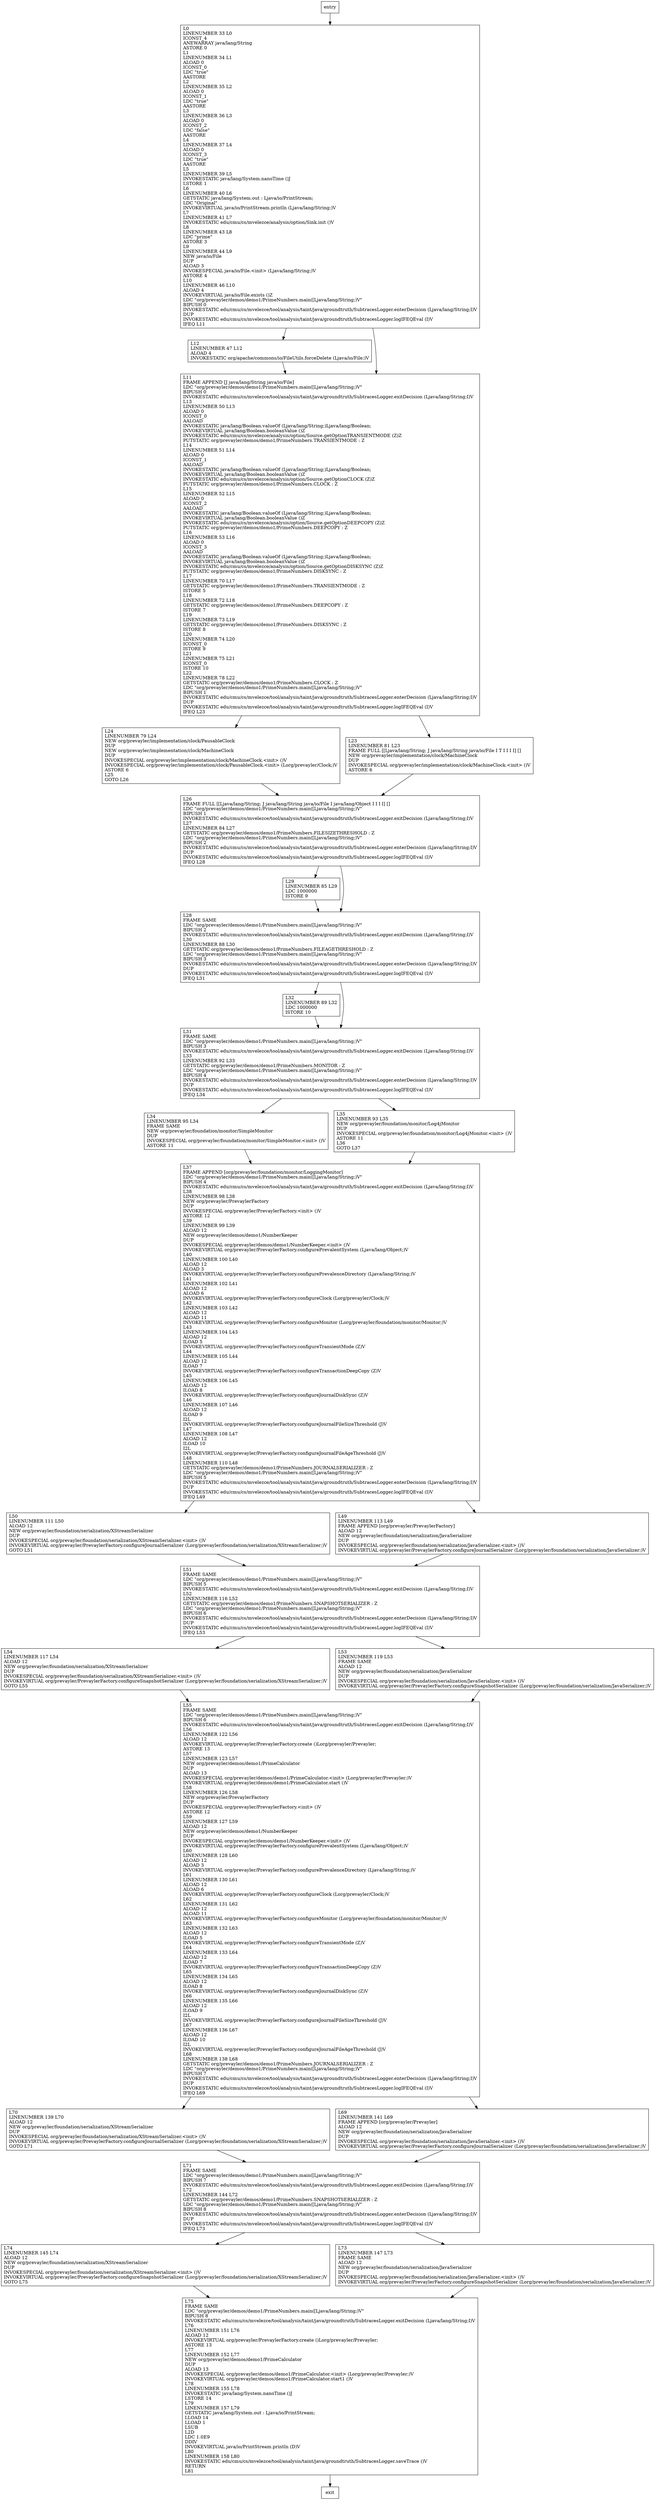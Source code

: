 digraph main {
node [shape=record];
1172943149 [label="L32\lLINENUMBER 89 L32\lLDC 1000000\lISTORE 10\l"];
1339858954 [label="L71\lFRAME SAME\lLDC \"org/prevayler/demos/demo1/PrimeNumbers.main([Ljava/lang/String;)V\"\lBIPUSH 7\lINVOKESTATIC edu/cmu/cs/mvelezce/tool/analysis/taint/java/groundtruth/SubtracesLogger.exitDecision (Ljava/lang/String;I)V\lL72\lLINENUMBER 144 L72\lGETSTATIC org/prevayler/demos/demo1/PrimeNumbers.SNAPSHOTSERIALIZER : Z\lLDC \"org/prevayler/demos/demo1/PrimeNumbers.main([Ljava/lang/String;)V\"\lBIPUSH 8\lINVOKESTATIC edu/cmu/cs/mvelezce/tool/analysis/taint/java/groundtruth/SubtracesLogger.enterDecision (Ljava/lang/String;I)V\lDUP\lINVOKESTATIC edu/cmu/cs/mvelezce/tool/analysis/taint/java/groundtruth/SubtracesLogger.logIFEQEval (I)V\lIFEQ L73\l"];
5934227 [label="L74\lLINENUMBER 145 L74\lALOAD 12\lNEW org/prevayler/foundation/serialization/XStreamSerializer\lDUP\lINVOKESPECIAL org/prevayler/foundation/serialization/XStreamSerializer.\<init\> ()V\lINVOKEVIRTUAL org/prevayler/PrevaylerFactory.configureSnapshotSerializer (Lorg/prevayler/foundation/serialization/XStreamSerializer;)V\lGOTO L75\l"];
1238568047 [label="L70\lLINENUMBER 139 L70\lALOAD 12\lNEW org/prevayler/foundation/serialization/XStreamSerializer\lDUP\lINVOKESPECIAL org/prevayler/foundation/serialization/XStreamSerializer.\<init\> ()V\lINVOKEVIRTUAL org/prevayler/PrevaylerFactory.configureJournalSerializer (Lorg/prevayler/foundation/serialization/XStreamSerializer;)V\lGOTO L71\l"];
760604710 [label="L34\lLINENUMBER 95 L34\lFRAME SAME\lNEW org/prevayler/foundation/monitor/SimpleMonitor\lDUP\lINVOKESPECIAL org/prevayler/foundation/monitor/SimpleMonitor.\<init\> ()V\lASTORE 11\l"];
1173837542 [label="L50\lLINENUMBER 111 L50\lALOAD 12\lNEW org/prevayler/foundation/serialization/XStreamSerializer\lDUP\lINVOKESPECIAL org/prevayler/foundation/serialization/XStreamSerializer.\<init\> ()V\lINVOKEVIRTUAL org/prevayler/PrevaylerFactory.configureJournalSerializer (Lorg/prevayler/foundation/serialization/XStreamSerializer;)V\lGOTO L51\l"];
1036606347 [label="L35\lLINENUMBER 93 L35\lNEW org/prevayler/foundation/monitor/Log4jMonitor\lDUP\lINVOKESPECIAL org/prevayler/foundation/monitor/Log4jMonitor.\<init\> ()V\lASTORE 11\lL36\lGOTO L37\l"];
848644304 [label="L49\lLINENUMBER 113 L49\lFRAME APPEND [org/prevayler/PrevaylerFactory]\lALOAD 12\lNEW org/prevayler/foundation/serialization/JavaSerializer\lDUP\lINVOKESPECIAL org/prevayler/foundation/serialization/JavaSerializer.\<init\> ()V\lINVOKEVIRTUAL org/prevayler/PrevaylerFactory.configureJournalSerializer (Lorg/prevayler/foundation/serialization/JavaSerializer;)V\l"];
2051889196 [label="L29\lLINENUMBER 85 L29\lLDC 1000000\lISTORE 9\l"];
2099541600 [label="L54\lLINENUMBER 117 L54\lALOAD 12\lNEW org/prevayler/foundation/serialization/XStreamSerializer\lDUP\lINVOKESPECIAL org/prevayler/foundation/serialization/XStreamSerializer.\<init\> ()V\lINVOKEVIRTUAL org/prevayler/PrevaylerFactory.configureSnapshotSerializer (Lorg/prevayler/foundation/serialization/XStreamSerializer;)V\lGOTO L55\l"];
902406705 [label="L28\lFRAME SAME\lLDC \"org/prevayler/demos/demo1/PrimeNumbers.main([Ljava/lang/String;)V\"\lBIPUSH 2\lINVOKESTATIC edu/cmu/cs/mvelezce/tool/analysis/taint/java/groundtruth/SubtracesLogger.exitDecision (Ljava/lang/String;I)V\lL30\lLINENUMBER 88 L30\lGETSTATIC org/prevayler/demos/demo1/PrimeNumbers.FILEAGETHRESHOLD : Z\lLDC \"org/prevayler/demos/demo1/PrimeNumbers.main([Ljava/lang/String;)V\"\lBIPUSH 3\lINVOKESTATIC edu/cmu/cs/mvelezce/tool/analysis/taint/java/groundtruth/SubtracesLogger.enterDecision (Ljava/lang/String;I)V\lDUP\lINVOKESTATIC edu/cmu/cs/mvelezce/tool/analysis/taint/java/groundtruth/SubtracesLogger.logIFEQEval (I)V\lIFEQ L31\l"];
1445384588 [label="L31\lFRAME SAME\lLDC \"org/prevayler/demos/demo1/PrimeNumbers.main([Ljava/lang/String;)V\"\lBIPUSH 3\lINVOKESTATIC edu/cmu/cs/mvelezce/tool/analysis/taint/java/groundtruth/SubtracesLogger.exitDecision (Ljava/lang/String;I)V\lL33\lLINENUMBER 92 L33\lGETSTATIC org/prevayler/demos/demo1/PrimeNumbers.MONITOR : Z\lLDC \"org/prevayler/demos/demo1/PrimeNumbers.main([Ljava/lang/String;)V\"\lBIPUSH 4\lINVOKESTATIC edu/cmu/cs/mvelezce/tool/analysis/taint/java/groundtruth/SubtracesLogger.enterDecision (Ljava/lang/String;I)V\lDUP\lINVOKESTATIC edu/cmu/cs/mvelezce/tool/analysis/taint/java/groundtruth/SubtracesLogger.logIFEQEval (I)V\lIFEQ L34\l"];
43729075 [label="L53\lLINENUMBER 119 L53\lFRAME SAME\lALOAD 12\lNEW org/prevayler/foundation/serialization/JavaSerializer\lDUP\lINVOKESPECIAL org/prevayler/foundation/serialization/JavaSerializer.\<init\> ()V\lINVOKEVIRTUAL org/prevayler/PrevaylerFactory.configureSnapshotSerializer (Lorg/prevayler/foundation/serialization/JavaSerializer;)V\l"];
1701798620 [label="L55\lFRAME SAME\lLDC \"org/prevayler/demos/demo1/PrimeNumbers.main([Ljava/lang/String;)V\"\lBIPUSH 6\lINVOKESTATIC edu/cmu/cs/mvelezce/tool/analysis/taint/java/groundtruth/SubtracesLogger.exitDecision (Ljava/lang/String;I)V\lL56\lLINENUMBER 122 L56\lALOAD 12\lINVOKEVIRTUAL org/prevayler/PrevaylerFactory.create ()Lorg/prevayler/Prevayler;\lASTORE 13\lL57\lLINENUMBER 123 L57\lNEW org/prevayler/demos/demo1/PrimeCalculator\lDUP\lALOAD 13\lINVOKESPECIAL org/prevayler/demos/demo1/PrimeCalculator.\<init\> (Lorg/prevayler/Prevayler;)V\lINVOKEVIRTUAL org/prevayler/demos/demo1/PrimeCalculator.start ()V\lL58\lLINENUMBER 126 L58\lNEW org/prevayler/PrevaylerFactory\lDUP\lINVOKESPECIAL org/prevayler/PrevaylerFactory.\<init\> ()V\lASTORE 12\lL59\lLINENUMBER 127 L59\lALOAD 12\lNEW org/prevayler/demos/demo1/NumberKeeper\lDUP\lINVOKESPECIAL org/prevayler/demos/demo1/NumberKeeper.\<init\> ()V\lINVOKEVIRTUAL org/prevayler/PrevaylerFactory.configurePrevalentSystem (Ljava/lang/Object;)V\lL60\lLINENUMBER 128 L60\lALOAD 12\lALOAD 3\lINVOKEVIRTUAL org/prevayler/PrevaylerFactory.configurePrevalenceDirectory (Ljava/lang/String;)V\lL61\lLINENUMBER 130 L61\lALOAD 12\lALOAD 6\lINVOKEVIRTUAL org/prevayler/PrevaylerFactory.configureClock (Lorg/prevayler/Clock;)V\lL62\lLINENUMBER 131 L62\lALOAD 12\lALOAD 11\lINVOKEVIRTUAL org/prevayler/PrevaylerFactory.configureMonitor (Lorg/prevayler/foundation/monitor/Monitor;)V\lL63\lLINENUMBER 132 L63\lALOAD 12\lILOAD 5\lINVOKEVIRTUAL org/prevayler/PrevaylerFactory.configureTransientMode (Z)V\lL64\lLINENUMBER 133 L64\lALOAD 12\lILOAD 7\lINVOKEVIRTUAL org/prevayler/PrevaylerFactory.configureTransactionDeepCopy (Z)V\lL65\lLINENUMBER 134 L65\lALOAD 12\lILOAD 8\lINVOKEVIRTUAL org/prevayler/PrevaylerFactory.configureJournalDiskSync (Z)V\lL66\lLINENUMBER 135 L66\lALOAD 12\lILOAD 9\lI2L\lINVOKEVIRTUAL org/prevayler/PrevaylerFactory.configureJournalFileSizeThreshold (J)V\lL67\lLINENUMBER 136 L67\lALOAD 12\lILOAD 10\lI2L\lINVOKEVIRTUAL org/prevayler/PrevaylerFactory.configureJournalFileAgeThreshold (J)V\lL68\lLINENUMBER 138 L68\lGETSTATIC org/prevayler/demos/demo1/PrimeNumbers.JOURNALSERIALIZER : Z\lLDC \"org/prevayler/demos/demo1/PrimeNumbers.main([Ljava/lang/String;)V\"\lBIPUSH 7\lINVOKESTATIC edu/cmu/cs/mvelezce/tool/analysis/taint/java/groundtruth/SubtracesLogger.enterDecision (Ljava/lang/String;I)V\lDUP\lINVOKESTATIC edu/cmu/cs/mvelezce/tool/analysis/taint/java/groundtruth/SubtracesLogger.logIFEQEval (I)V\lIFEQ L69\l"];
1917555614 [label="L0\lLINENUMBER 33 L0\lICONST_4\lANEWARRAY java/lang/String\lASTORE 0\lL1\lLINENUMBER 34 L1\lALOAD 0\lICONST_0\lLDC \"true\"\lAASTORE\lL2\lLINENUMBER 35 L2\lALOAD 0\lICONST_1\lLDC \"true\"\lAASTORE\lL3\lLINENUMBER 36 L3\lALOAD 0\lICONST_2\lLDC \"false\"\lAASTORE\lL4\lLINENUMBER 37 L4\lALOAD 0\lICONST_3\lLDC \"true\"\lAASTORE\lL5\lLINENUMBER 39 L5\lINVOKESTATIC java/lang/System.nanoTime ()J\lLSTORE 1\lL6\lLINENUMBER 40 L6\lGETSTATIC java/lang/System.out : Ljava/io/PrintStream;\lLDC \"Original\"\lINVOKEVIRTUAL java/io/PrintStream.println (Ljava/lang/String;)V\lL7\lLINENUMBER 41 L7\lINVOKESTATIC edu/cmu/cs/mvelezce/analysis/option/Sink.init ()V\lL8\lLINENUMBER 43 L8\lLDC \"prime\"\lASTORE 3\lL9\lLINENUMBER 44 L9\lNEW java/io/File\lDUP\lALOAD 3\lINVOKESPECIAL java/io/File.\<init\> (Ljava/lang/String;)V\lASTORE 4\lL10\lLINENUMBER 46 L10\lALOAD 4\lINVOKEVIRTUAL java/io/File.exists ()Z\lLDC \"org/prevayler/demos/demo1/PrimeNumbers.main([Ljava/lang/String;)V\"\lBIPUSH 0\lINVOKESTATIC edu/cmu/cs/mvelezce/tool/analysis/taint/java/groundtruth/SubtracesLogger.enterDecision (Ljava/lang/String;I)V\lDUP\lINVOKESTATIC edu/cmu/cs/mvelezce/tool/analysis/taint/java/groundtruth/SubtracesLogger.logIFEQEval (I)V\lIFEQ L11\l"];
2146540595 [label="L12\lLINENUMBER 47 L12\lALOAD 4\lINVOKESTATIC org/apache/commons/io/FileUtils.forceDelete (Ljava/io/File;)V\l"];
1387511555 [label="L24\lLINENUMBER 79 L24\lNEW org/prevayler/implementation/clock/PausableClock\lDUP\lNEW org/prevayler/implementation/clock/MachineClock\lDUP\lINVOKESPECIAL org/prevayler/implementation/clock/MachineClock.\<init\> ()V\lINVOKESPECIAL org/prevayler/implementation/clock/PausableClock.\<init\> (Lorg/prevayler/Clock;)V\lASTORE 6\lL25\lGOTO L26\l"];
805536380 [label="L51\lFRAME SAME\lLDC \"org/prevayler/demos/demo1/PrimeNumbers.main([Ljava/lang/String;)V\"\lBIPUSH 5\lINVOKESTATIC edu/cmu/cs/mvelezce/tool/analysis/taint/java/groundtruth/SubtracesLogger.exitDecision (Ljava/lang/String;I)V\lL52\lLINENUMBER 116 L52\lGETSTATIC org/prevayler/demos/demo1/PrimeNumbers.SNAPSHOTSERIALIZER : Z\lLDC \"org/prevayler/demos/demo1/PrimeNumbers.main([Ljava/lang/String;)V\"\lBIPUSH 6\lINVOKESTATIC edu/cmu/cs/mvelezce/tool/analysis/taint/java/groundtruth/SubtracesLogger.enterDecision (Ljava/lang/String;I)V\lDUP\lINVOKESTATIC edu/cmu/cs/mvelezce/tool/analysis/taint/java/groundtruth/SubtracesLogger.logIFEQEval (I)V\lIFEQ L53\l"];
286606142 [label="L69\lLINENUMBER 141 L69\lFRAME APPEND [org/prevayler/Prevayler]\lALOAD 12\lNEW org/prevayler/foundation/serialization/JavaSerializer\lDUP\lINVOKESPECIAL org/prevayler/foundation/serialization/JavaSerializer.\<init\> ()V\lINVOKEVIRTUAL org/prevayler/PrevaylerFactory.configureJournalSerializer (Lorg/prevayler/foundation/serialization/JavaSerializer;)V\l"];
2093613480 [label="L23\lLINENUMBER 81 L23\lFRAME FULL [[Ljava/lang/String; J java/lang/String java/io/File I T I I I I] []\lNEW org/prevayler/implementation/clock/MachineClock\lDUP\lINVOKESPECIAL org/prevayler/implementation/clock/MachineClock.\<init\> ()V\lASTORE 6\l"];
1177206467 [label="L26\lFRAME FULL [[Ljava/lang/String; J java/lang/String java/io/File I java/lang/Object I I I I] []\lLDC \"org/prevayler/demos/demo1/PrimeNumbers.main([Ljava/lang/String;)V\"\lBIPUSH 1\lINVOKESTATIC edu/cmu/cs/mvelezce/tool/analysis/taint/java/groundtruth/SubtracesLogger.exitDecision (Ljava/lang/String;I)V\lL27\lLINENUMBER 84 L27\lGETSTATIC org/prevayler/demos/demo1/PrimeNumbers.FILESIZETHRESHOLD : Z\lLDC \"org/prevayler/demos/demo1/PrimeNumbers.main([Ljava/lang/String;)V\"\lBIPUSH 2\lINVOKESTATIC edu/cmu/cs/mvelezce/tool/analysis/taint/java/groundtruth/SubtracesLogger.enterDecision (Ljava/lang/String;I)V\lDUP\lINVOKESTATIC edu/cmu/cs/mvelezce/tool/analysis/taint/java/groundtruth/SubtracesLogger.logIFEQEval (I)V\lIFEQ L28\l"];
1362842287 [label="L73\lLINENUMBER 147 L73\lFRAME SAME\lALOAD 12\lNEW org/prevayler/foundation/serialization/JavaSerializer\lDUP\lINVOKESPECIAL org/prevayler/foundation/serialization/JavaSerializer.\<init\> ()V\lINVOKEVIRTUAL org/prevayler/PrevaylerFactory.configureSnapshotSerializer (Lorg/prevayler/foundation/serialization/JavaSerializer;)V\l"];
1871362568 [label="L11\lFRAME APPEND [J java/lang/String java/io/File]\lLDC \"org/prevayler/demos/demo1/PrimeNumbers.main([Ljava/lang/String;)V\"\lBIPUSH 0\lINVOKESTATIC edu/cmu/cs/mvelezce/tool/analysis/taint/java/groundtruth/SubtracesLogger.exitDecision (Ljava/lang/String;I)V\lL13\lLINENUMBER 50 L13\lALOAD 0\lICONST_0\lAALOAD\lINVOKESTATIC java/lang/Boolean.valueOf (Ljava/lang/String;)Ljava/lang/Boolean;\lINVOKEVIRTUAL java/lang/Boolean.booleanValue ()Z\lINVOKESTATIC edu/cmu/cs/mvelezce/analysis/option/Source.getOptionTRANSIENTMODE (Z)Z\lPUTSTATIC org/prevayler/demos/demo1/PrimeNumbers.TRANSIENTMODE : Z\lL14\lLINENUMBER 51 L14\lALOAD 0\lICONST_1\lAALOAD\lINVOKESTATIC java/lang/Boolean.valueOf (Ljava/lang/String;)Ljava/lang/Boolean;\lINVOKEVIRTUAL java/lang/Boolean.booleanValue ()Z\lINVOKESTATIC edu/cmu/cs/mvelezce/analysis/option/Source.getOptionCLOCK (Z)Z\lPUTSTATIC org/prevayler/demos/demo1/PrimeNumbers.CLOCK : Z\lL15\lLINENUMBER 52 L15\lALOAD 0\lICONST_2\lAALOAD\lINVOKESTATIC java/lang/Boolean.valueOf (Ljava/lang/String;)Ljava/lang/Boolean;\lINVOKEVIRTUAL java/lang/Boolean.booleanValue ()Z\lINVOKESTATIC edu/cmu/cs/mvelezce/analysis/option/Source.getOptionDEEPCOPY (Z)Z\lPUTSTATIC org/prevayler/demos/demo1/PrimeNumbers.DEEPCOPY : Z\lL16\lLINENUMBER 53 L16\lALOAD 0\lICONST_3\lAALOAD\lINVOKESTATIC java/lang/Boolean.valueOf (Ljava/lang/String;)Ljava/lang/Boolean;\lINVOKEVIRTUAL java/lang/Boolean.booleanValue ()Z\lINVOKESTATIC edu/cmu/cs/mvelezce/analysis/option/Source.getOptionDISKSYNC (Z)Z\lPUTSTATIC org/prevayler/demos/demo1/PrimeNumbers.DISKSYNC : Z\lL17\lLINENUMBER 70 L17\lGETSTATIC org/prevayler/demos/demo1/PrimeNumbers.TRANSIENTMODE : Z\lISTORE 5\lL18\lLINENUMBER 72 L18\lGETSTATIC org/prevayler/demos/demo1/PrimeNumbers.DEEPCOPY : Z\lISTORE 7\lL19\lLINENUMBER 73 L19\lGETSTATIC org/prevayler/demos/demo1/PrimeNumbers.DISKSYNC : Z\lISTORE 8\lL20\lLINENUMBER 74 L20\lICONST_0\lISTORE 9\lL21\lLINENUMBER 75 L21\lICONST_0\lISTORE 10\lL22\lLINENUMBER 78 L22\lGETSTATIC org/prevayler/demos/demo1/PrimeNumbers.CLOCK : Z\lLDC \"org/prevayler/demos/demo1/PrimeNumbers.main([Ljava/lang/String;)V\"\lBIPUSH 1\lINVOKESTATIC edu/cmu/cs/mvelezce/tool/analysis/taint/java/groundtruth/SubtracesLogger.enterDecision (Ljava/lang/String;I)V\lDUP\lINVOKESTATIC edu/cmu/cs/mvelezce/tool/analysis/taint/java/groundtruth/SubtracesLogger.logIFEQEval (I)V\lIFEQ L23\l"];
1005400853 [label="L75\lFRAME SAME\lLDC \"org/prevayler/demos/demo1/PrimeNumbers.main([Ljava/lang/String;)V\"\lBIPUSH 8\lINVOKESTATIC edu/cmu/cs/mvelezce/tool/analysis/taint/java/groundtruth/SubtracesLogger.exitDecision (Ljava/lang/String;I)V\lL76\lLINENUMBER 151 L76\lALOAD 12\lINVOKEVIRTUAL org/prevayler/PrevaylerFactory.create ()Lorg/prevayler/Prevayler;\lASTORE 13\lL77\lLINENUMBER 152 L77\lNEW org/prevayler/demos/demo1/PrimeCalculator\lDUP\lALOAD 13\lINVOKESPECIAL org/prevayler/demos/demo1/PrimeCalculator.\<init\> (Lorg/prevayler/Prevayler;)V\lINVOKEVIRTUAL org/prevayler/demos/demo1/PrimeCalculator.start1 ()V\lL78\lLINENUMBER 155 L78\lINVOKESTATIC java/lang/System.nanoTime ()J\lLSTORE 14\lL79\lLINENUMBER 157 L79\lGETSTATIC java/lang/System.out : Ljava/io/PrintStream;\lLLOAD 14\lLLOAD 1\lLSUB\lL2D\lLDC 1.0E9\lDDIV\lINVOKEVIRTUAL java/io/PrintStream.println (D)V\lL80\lLINENUMBER 158 L80\lINVOKESTATIC edu/cmu/cs/mvelezce/tool/analysis/taint/java/groundtruth/SubtracesLogger.saveTrace ()V\lRETURN\lL81\l"];
1293940401 [label="L37\lFRAME APPEND [org/prevayler/foundation/monitor/LoggingMonitor]\lLDC \"org/prevayler/demos/demo1/PrimeNumbers.main([Ljava/lang/String;)V\"\lBIPUSH 4\lINVOKESTATIC edu/cmu/cs/mvelezce/tool/analysis/taint/java/groundtruth/SubtracesLogger.exitDecision (Ljava/lang/String;I)V\lL38\lLINENUMBER 98 L38\lNEW org/prevayler/PrevaylerFactory\lDUP\lINVOKESPECIAL org/prevayler/PrevaylerFactory.\<init\> ()V\lASTORE 12\lL39\lLINENUMBER 99 L39\lALOAD 12\lNEW org/prevayler/demos/demo1/NumberKeeper\lDUP\lINVOKESPECIAL org/prevayler/demos/demo1/NumberKeeper.\<init\> ()V\lINVOKEVIRTUAL org/prevayler/PrevaylerFactory.configurePrevalentSystem (Ljava/lang/Object;)V\lL40\lLINENUMBER 100 L40\lALOAD 12\lALOAD 3\lINVOKEVIRTUAL org/prevayler/PrevaylerFactory.configurePrevalenceDirectory (Ljava/lang/String;)V\lL41\lLINENUMBER 102 L41\lALOAD 12\lALOAD 6\lINVOKEVIRTUAL org/prevayler/PrevaylerFactory.configureClock (Lorg/prevayler/Clock;)V\lL42\lLINENUMBER 103 L42\lALOAD 12\lALOAD 11\lINVOKEVIRTUAL org/prevayler/PrevaylerFactory.configureMonitor (Lorg/prevayler/foundation/monitor/Monitor;)V\lL43\lLINENUMBER 104 L43\lALOAD 12\lILOAD 5\lINVOKEVIRTUAL org/prevayler/PrevaylerFactory.configureTransientMode (Z)V\lL44\lLINENUMBER 105 L44\lALOAD 12\lILOAD 7\lINVOKEVIRTUAL org/prevayler/PrevaylerFactory.configureTransactionDeepCopy (Z)V\lL45\lLINENUMBER 106 L45\lALOAD 12\lILOAD 8\lINVOKEVIRTUAL org/prevayler/PrevaylerFactory.configureJournalDiskSync (Z)V\lL46\lLINENUMBER 107 L46\lALOAD 12\lILOAD 9\lI2L\lINVOKEVIRTUAL org/prevayler/PrevaylerFactory.configureJournalFileSizeThreshold (J)V\lL47\lLINENUMBER 108 L47\lALOAD 12\lILOAD 10\lI2L\lINVOKEVIRTUAL org/prevayler/PrevaylerFactory.configureJournalFileAgeThreshold (J)V\lL48\lLINENUMBER 110 L48\lGETSTATIC org/prevayler/demos/demo1/PrimeNumbers.JOURNALSERIALIZER : Z\lLDC \"org/prevayler/demos/demo1/PrimeNumbers.main([Ljava/lang/String;)V\"\lBIPUSH 5\lINVOKESTATIC edu/cmu/cs/mvelezce/tool/analysis/taint/java/groundtruth/SubtracesLogger.enterDecision (Ljava/lang/String;I)V\lDUP\lINVOKESTATIC edu/cmu/cs/mvelezce/tool/analysis/taint/java/groundtruth/SubtracesLogger.logIFEQEval (I)V\lIFEQ L49\l"];
entry;
exit;
1172943149 -> 1445384588;
1339858954 -> 1362842287;
1339858954 -> 5934227;
5934227 -> 1005400853;
1238568047 -> 1339858954;
760604710 -> 1293940401;
1173837542 -> 805536380;
1036606347 -> 1293940401;
848644304 -> 805536380;
2051889196 -> 902406705;
2099541600 -> 1701798620;
902406705 -> 1172943149;
902406705 -> 1445384588;
1445384588 -> 760604710;
1445384588 -> 1036606347;
43729075 -> 1701798620;
1701798620 -> 286606142;
1701798620 -> 1238568047;
1917555614 -> 2146540595;
1917555614 -> 1871362568;
2146540595 -> 1871362568;
1387511555 -> 1177206467;
805536380 -> 2099541600;
805536380 -> 43729075;
286606142 -> 1339858954;
entry -> 1917555614;
2093613480 -> 1177206467;
1177206467 -> 2051889196;
1177206467 -> 902406705;
1362842287 -> 1005400853;
1871362568 -> 2093613480;
1871362568 -> 1387511555;
1005400853 -> exit;
1293940401 -> 848644304;
1293940401 -> 1173837542;
}
